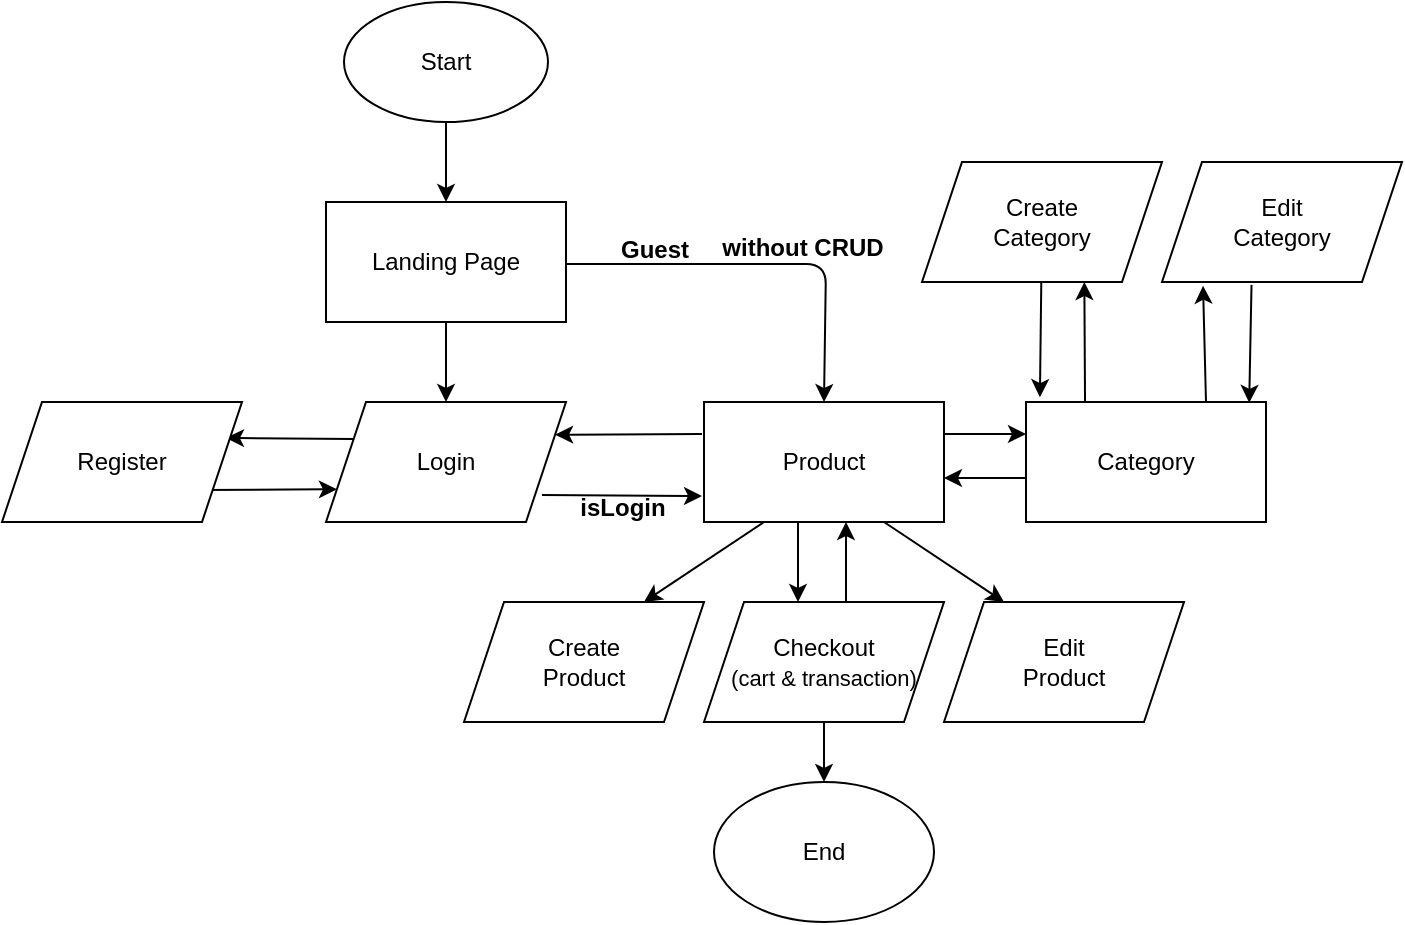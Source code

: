 <mxfile>
    <diagram id="u1Ht_lxVrjAbMdCSyS_Z" name="Page-1">
        <mxGraphModel dx="933" dy="541" grid="1" gridSize="10" guides="1" tooltips="1" connect="1" arrows="1" fold="1" page="1" pageScale="1" pageWidth="850" pageHeight="1100" math="0" shadow="0">
            <root>
                <mxCell id="0"/>
                <mxCell id="1" parent="0"/>
                <mxCell id="4" value="" style="edgeStyle=none;html=1;" edge="1" parent="1" source="2" target="3">
                    <mxGeometry relative="1" as="geometry"/>
                </mxCell>
                <mxCell id="2" value="Start" style="ellipse;whiteSpace=wrap;html=1;" vertex="1" parent="1">
                    <mxGeometry x="211" y="60" width="102" height="60" as="geometry"/>
                </mxCell>
                <mxCell id="10" style="edgeStyle=none;html=1;exitX=1;exitY=0.25;exitDx=0;exitDy=0;fontSize=12;entryX=0.5;entryY=0;entryDx=0;entryDy=0;" edge="1" parent="1" target="5">
                    <mxGeometry relative="1" as="geometry">
                        <mxPoint x="322" y="191" as="sourcePoint"/>
                        <mxPoint x="402" y="191" as="targetPoint"/>
                        <Array as="points">
                            <mxPoint x="452" y="191"/>
                        </Array>
                    </mxGeometry>
                </mxCell>
                <mxCell id="30" value="" style="edgeStyle=none;html=1;fontSize=12;" edge="1" parent="1" source="3" target="29">
                    <mxGeometry relative="1" as="geometry"/>
                </mxCell>
                <mxCell id="3" value="Landing Page" style="whiteSpace=wrap;html=1;" vertex="1" parent="1">
                    <mxGeometry x="202" y="160" width="120" height="60" as="geometry"/>
                </mxCell>
                <mxCell id="15" style="edgeStyle=none;html=1;fontSize=12;entryX=1;entryY=0.25;entryDx=0;entryDy=0;" edge="1" parent="1" target="29">
                    <mxGeometry relative="1" as="geometry">
                        <mxPoint x="390" y="276" as="sourcePoint"/>
                        <mxPoint x="322" y="275.0" as="targetPoint"/>
                        <Array as="points"/>
                    </mxGeometry>
                </mxCell>
                <mxCell id="28" value="" style="edgeStyle=none;html=1;fontSize=12;" edge="1" parent="1">
                    <mxGeometry relative="1" as="geometry">
                        <mxPoint x="511" y="276" as="sourcePoint"/>
                        <mxPoint x="552" y="276" as="targetPoint"/>
                    </mxGeometry>
                </mxCell>
                <mxCell id="41" style="edgeStyle=none;html=1;exitX=0.25;exitY=1;exitDx=0;exitDy=0;entryX=0.75;entryY=0;entryDx=0;entryDy=0;fontSize=12;" edge="1" parent="1" source="5" target="39">
                    <mxGeometry relative="1" as="geometry"/>
                </mxCell>
                <mxCell id="42" style="edgeStyle=none;html=1;exitX=0.75;exitY=1;exitDx=0;exitDy=0;entryX=0.25;entryY=0;entryDx=0;entryDy=0;fontSize=12;" edge="1" parent="1" source="5" target="40">
                    <mxGeometry relative="1" as="geometry"/>
                </mxCell>
                <mxCell id="46" value="" style="edgeStyle=none;html=1;fontSize=12;" edge="1" parent="1">
                    <mxGeometry relative="1" as="geometry">
                        <mxPoint x="438" y="320" as="sourcePoint"/>
                        <mxPoint x="438" y="360" as="targetPoint"/>
                    </mxGeometry>
                </mxCell>
                <mxCell id="5" value="Product" style="whiteSpace=wrap;html=1;" vertex="1" parent="1">
                    <mxGeometry x="391" y="260" width="120" height="60" as="geometry"/>
                </mxCell>
                <mxCell id="7" value="&lt;font style=&quot;font-size: 12px;&quot;&gt;Guest&lt;/font&gt;" style="text;strokeColor=none;fillColor=none;html=1;fontSize=24;fontStyle=1;verticalAlign=middle;align=center;" vertex="1" parent="1">
                    <mxGeometry x="341" y="175" width="50" height="10" as="geometry"/>
                </mxCell>
                <mxCell id="18" value="" style="edgeStyle=none;html=1;fontSize=12;exitX=0;exitY=0.25;exitDx=0;exitDy=0;" edge="1" parent="1" source="29">
                    <mxGeometry relative="1" as="geometry">
                        <mxPoint x="202" y="275.0" as="sourcePoint"/>
                        <mxPoint x="152" y="278" as="targetPoint"/>
                    </mxGeometry>
                </mxCell>
                <mxCell id="24" value="" style="edgeStyle=none;html=1;fontSize=12;exitX=0.9;exitY=0.776;exitDx=0;exitDy=0;exitPerimeter=0;" edge="1" parent="1" source="29">
                    <mxGeometry relative="1" as="geometry">
                        <mxPoint x="322" y="305" as="sourcePoint"/>
                        <mxPoint x="390" y="307" as="targetPoint"/>
                    </mxGeometry>
                </mxCell>
                <mxCell id="19" value="" style="edgeStyle=none;html=1;fontSize=12;entryX=0;entryY=0.75;entryDx=0;entryDy=0;" edge="1" parent="1" target="29">
                    <mxGeometry relative="1" as="geometry">
                        <mxPoint x="140" y="304" as="sourcePoint"/>
                        <mxPoint x="202" y="305" as="targetPoint"/>
                    </mxGeometry>
                </mxCell>
                <mxCell id="21" value="&lt;font style=&quot;font-size: 12px;&quot;&gt;without CRUD&lt;/font&gt;" style="text;strokeColor=none;fillColor=none;html=1;fontSize=24;fontStyle=1;verticalAlign=middle;align=center;" vertex="1" parent="1">
                    <mxGeometry x="415" y="174" width="50" height="10" as="geometry"/>
                </mxCell>
                <mxCell id="25" value="&lt;font style=&quot;font-size: 12px;&quot;&gt;isLogin&lt;/font&gt;" style="text;strokeColor=none;fillColor=none;html=1;fontSize=24;fontStyle=1;verticalAlign=middle;align=center;" vertex="1" parent="1">
                    <mxGeometry x="300" y="304" width="100" height="10" as="geometry"/>
                </mxCell>
                <mxCell id="34" value="" style="edgeStyle=none;html=1;fontSize=12;exitX=0.071;exitY=0;exitDx=0;exitDy=0;exitPerimeter=0;" edge="1" parent="1">
                    <mxGeometry relative="1" as="geometry">
                        <mxPoint x="581.52" y="260" as="sourcePoint"/>
                        <mxPoint x="581.173" y="200" as="targetPoint"/>
                    </mxGeometry>
                </mxCell>
                <mxCell id="36" value="" style="edgeStyle=none;html=1;fontSize=12;exitX=0.75;exitY=0;exitDx=0;exitDy=0;entryX=0.171;entryY=1.031;entryDx=0;entryDy=0;entryPerimeter=0;" edge="1" parent="1" source="27" target="35">
                    <mxGeometry relative="1" as="geometry"/>
                </mxCell>
                <mxCell id="44" value="" style="edgeStyle=none;html=1;fontSize=12;" edge="1" parent="1">
                    <mxGeometry relative="1" as="geometry">
                        <mxPoint x="552" y="298" as="sourcePoint"/>
                        <mxPoint x="511" y="298" as="targetPoint"/>
                    </mxGeometry>
                </mxCell>
                <mxCell id="27" value="Category" style="whiteSpace=wrap;html=1;" vertex="1" parent="1">
                    <mxGeometry x="552" y="260" width="120" height="60" as="geometry"/>
                </mxCell>
                <mxCell id="29" value="Login" style="shape=parallelogram;perimeter=parallelogramPerimeter;whiteSpace=wrap;html=1;fixedSize=1;" vertex="1" parent="1">
                    <mxGeometry x="202" y="260" width="120" height="60" as="geometry"/>
                </mxCell>
                <mxCell id="31" value="Register" style="shape=parallelogram;perimeter=parallelogramPerimeter;whiteSpace=wrap;html=1;fixedSize=1;" vertex="1" parent="1">
                    <mxGeometry x="40" y="260" width="120" height="60" as="geometry"/>
                </mxCell>
                <mxCell id="38" value="" style="edgeStyle=none;html=1;fontSize=12;entryX=0.058;entryY=-0.04;entryDx=0;entryDy=0;entryPerimeter=0;" edge="1" parent="1" source="33" target="27">
                    <mxGeometry relative="1" as="geometry"/>
                </mxCell>
                <mxCell id="33" value="Create&lt;br&gt;Category" style="shape=parallelogram;perimeter=parallelogramPerimeter;whiteSpace=wrap;html=1;fixedSize=1;" vertex="1" parent="1">
                    <mxGeometry x="500" y="140" width="120" height="60" as="geometry"/>
                </mxCell>
                <mxCell id="37" value="" style="edgeStyle=none;html=1;fontSize=12;entryX=0.93;entryY=0.007;entryDx=0;entryDy=0;entryPerimeter=0;exitX=0.373;exitY=1.024;exitDx=0;exitDy=0;exitPerimeter=0;" edge="1" parent="1" source="35" target="27">
                    <mxGeometry relative="1" as="geometry"/>
                </mxCell>
                <mxCell id="35" value="Edit&lt;br&gt;Category" style="shape=parallelogram;perimeter=parallelogramPerimeter;whiteSpace=wrap;html=1;fixedSize=1;" vertex="1" parent="1">
                    <mxGeometry x="620" y="140" width="120" height="60" as="geometry"/>
                </mxCell>
                <mxCell id="39" value="Create&lt;br&gt;Product" style="shape=parallelogram;perimeter=parallelogramPerimeter;whiteSpace=wrap;html=1;fixedSize=1;" vertex="1" parent="1">
                    <mxGeometry x="271" y="360" width="120" height="60" as="geometry"/>
                </mxCell>
                <mxCell id="40" value="Edit&lt;br&gt;Product" style="shape=parallelogram;perimeter=parallelogramPerimeter;whiteSpace=wrap;html=1;fixedSize=1;" vertex="1" parent="1">
                    <mxGeometry x="511" y="360" width="120" height="60" as="geometry"/>
                </mxCell>
                <mxCell id="47" value="" style="edgeStyle=none;html=1;fontSize=12;" edge="1" parent="1">
                    <mxGeometry relative="1" as="geometry">
                        <mxPoint x="462" y="360" as="sourcePoint"/>
                        <mxPoint x="462" y="320" as="targetPoint"/>
                    </mxGeometry>
                </mxCell>
                <mxCell id="49" value="" style="edgeStyle=none;html=1;fontSize=12;" edge="1" parent="1" source="45" target="48">
                    <mxGeometry relative="1" as="geometry"/>
                </mxCell>
                <mxCell id="45" value="Checkout&lt;br&gt;&lt;font style=&quot;font-size: 11px;&quot;&gt;(cart &amp;amp; transaction)&lt;/font&gt;" style="shape=parallelogram;perimeter=parallelogramPerimeter;whiteSpace=wrap;html=1;fixedSize=1;" vertex="1" parent="1">
                    <mxGeometry x="391" y="360" width="120" height="60" as="geometry"/>
                </mxCell>
                <mxCell id="48" value="End" style="ellipse;whiteSpace=wrap;html=1;" vertex="1" parent="1">
                    <mxGeometry x="396" y="450" width="110" height="70" as="geometry"/>
                </mxCell>
            </root>
        </mxGraphModel>
    </diagram>
</mxfile>